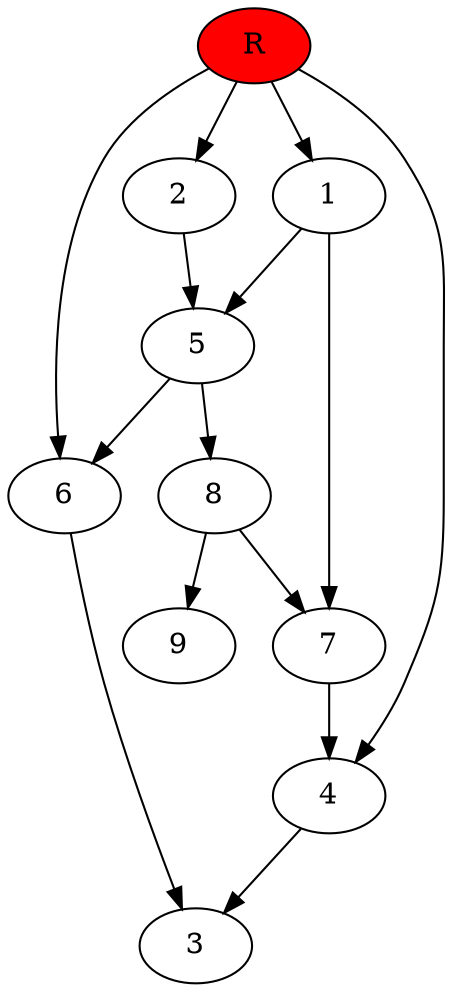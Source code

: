 digraph prb16850 {
	1
	2
	3
	4
	5
	6
	7
	8
	R [fillcolor="#ff0000" style=filled]
	1 -> 5
	1 -> 7
	2 -> 5
	4 -> 3
	5 -> 6
	5 -> 8
	6 -> 3
	7 -> 4
	8 -> 7
	8 -> 9
	R -> 1
	R -> 2
	R -> 4
	R -> 6
}
